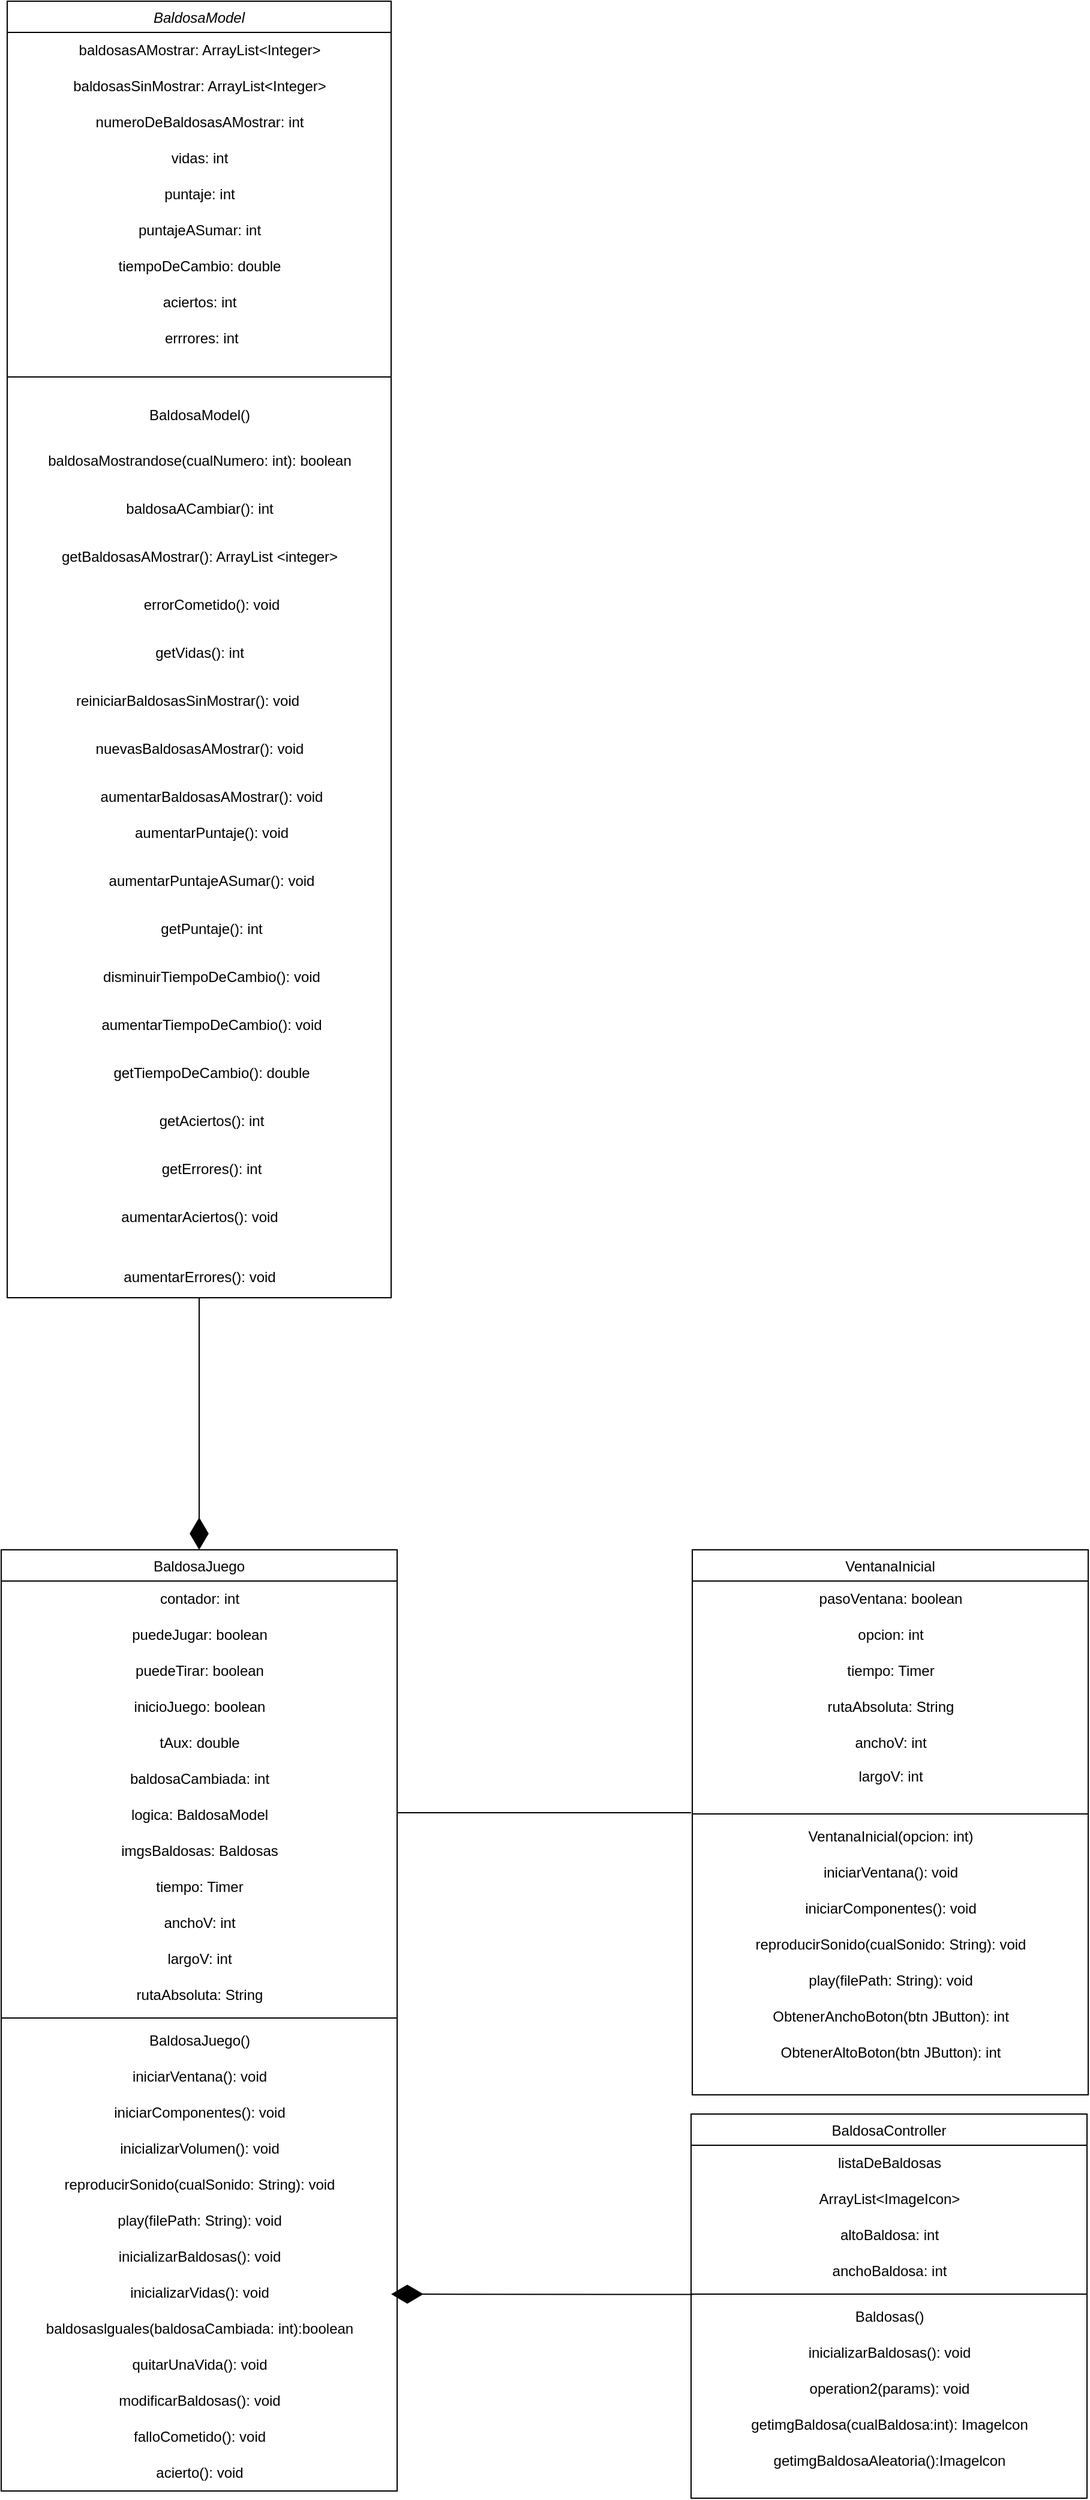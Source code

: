 <mxfile version="22.0.8" type="github">
  <diagram id="C5RBs43oDa-KdzZeNtuy" name="Page-1">
    <mxGraphModel dx="1829" dy="569" grid="1" gridSize="10" guides="1" tooltips="1" connect="1" arrows="1" fold="1" page="1" pageScale="1" pageWidth="827" pageHeight="1169" math="0" shadow="0">
      <root>
        <mxCell id="WIyWlLk6GJQsqaUBKTNV-0" />
        <mxCell id="WIyWlLk6GJQsqaUBKTNV-1" parent="WIyWlLk6GJQsqaUBKTNV-0" />
        <mxCell id="zkfFHV4jXpPFQw0GAbJ--0" value="BaldosaModel" style="swimlane;fontStyle=2;align=center;verticalAlign=top;childLayout=stackLayout;horizontal=1;startSize=26;horizontalStack=0;resizeParent=1;resizeLast=0;collapsible=1;marginBottom=0;rounded=0;shadow=0;strokeWidth=1;" parent="WIyWlLk6GJQsqaUBKTNV-1" vertex="1">
          <mxGeometry x="-10" width="320" height="1080" as="geometry">
            <mxRectangle x="-10" width="160" height="26" as="alternateBounds" />
          </mxGeometry>
        </mxCell>
        <mxCell id="EaGZeDTLzt-fPzSk5z8u-3" value="baldosasAMostrar: ArrayList&amp;lt;Integer&amp;gt;" style="text;html=1;align=center;verticalAlign=middle;resizable=0;points=[];autosize=1;strokeColor=none;fillColor=none;" vertex="1" parent="zkfFHV4jXpPFQw0GAbJ--0">
          <mxGeometry y="26" width="320" height="30" as="geometry" />
        </mxCell>
        <mxCell id="EaGZeDTLzt-fPzSk5z8u-2" value="baldosasSinMostrar: ArrayList&amp;lt;Integer&amp;gt;" style="text;html=1;align=center;verticalAlign=middle;resizable=0;points=[];autosize=1;strokeColor=none;fillColor=none;" vertex="1" parent="zkfFHV4jXpPFQw0GAbJ--0">
          <mxGeometry y="56" width="320" height="30" as="geometry" />
        </mxCell>
        <mxCell id="EaGZeDTLzt-fPzSk5z8u-1" value="numeroDeBaldosasAMostrar: int" style="text;html=1;align=center;verticalAlign=middle;resizable=0;points=[];autosize=1;strokeColor=none;fillColor=none;" vertex="1" parent="zkfFHV4jXpPFQw0GAbJ--0">
          <mxGeometry y="86" width="320" height="30" as="geometry" />
        </mxCell>
        <mxCell id="EaGZeDTLzt-fPzSk5z8u-4" value="vidas: int" style="text;html=1;align=center;verticalAlign=middle;resizable=0;points=[];autosize=1;strokeColor=none;fillColor=none;" vertex="1" parent="zkfFHV4jXpPFQw0GAbJ--0">
          <mxGeometry y="116" width="320" height="30" as="geometry" />
        </mxCell>
        <mxCell id="EaGZeDTLzt-fPzSk5z8u-5" value="puntaje: int" style="text;html=1;align=center;verticalAlign=middle;resizable=0;points=[];autosize=1;strokeColor=none;fillColor=none;" vertex="1" parent="zkfFHV4jXpPFQw0GAbJ--0">
          <mxGeometry y="146" width="320" height="30" as="geometry" />
        </mxCell>
        <mxCell id="EaGZeDTLzt-fPzSk5z8u-6" value="puntajeASumar: int" style="text;html=1;align=center;verticalAlign=middle;resizable=0;points=[];autosize=1;strokeColor=none;fillColor=none;" vertex="1" parent="zkfFHV4jXpPFQw0GAbJ--0">
          <mxGeometry y="176" width="320" height="30" as="geometry" />
        </mxCell>
        <mxCell id="EaGZeDTLzt-fPzSk5z8u-7" value="tiempoDeCambio: double" style="text;html=1;align=center;verticalAlign=middle;resizable=0;points=[];autosize=1;strokeColor=none;fillColor=none;" vertex="1" parent="zkfFHV4jXpPFQw0GAbJ--0">
          <mxGeometry y="206" width="320" height="30" as="geometry" />
        </mxCell>
        <mxCell id="EaGZeDTLzt-fPzSk5z8u-8" value="aciertos: int" style="text;html=1;align=center;verticalAlign=middle;resizable=0;points=[];autosize=1;strokeColor=none;fillColor=none;" vertex="1" parent="zkfFHV4jXpPFQw0GAbJ--0">
          <mxGeometry y="236" width="320" height="30" as="geometry" />
        </mxCell>
        <mxCell id="EaGZeDTLzt-fPzSk5z8u-10" value="&amp;nbsp;errrores: int" style="text;html=1;align=center;verticalAlign=middle;resizable=0;points=[];autosize=1;strokeColor=none;fillColor=none;" vertex="1" parent="zkfFHV4jXpPFQw0GAbJ--0">
          <mxGeometry y="266" width="320" height="30" as="geometry" />
        </mxCell>
        <mxCell id="zkfFHV4jXpPFQw0GAbJ--4" value="" style="line;html=1;strokeWidth=1;align=left;verticalAlign=middle;spacingTop=-1;spacingLeft=3;spacingRight=3;rotatable=0;labelPosition=right;points=[];portConstraint=eastwest;" parent="zkfFHV4jXpPFQw0GAbJ--0" vertex="1">
          <mxGeometry y="296" width="320" height="34" as="geometry" />
        </mxCell>
        <mxCell id="EaGZeDTLzt-fPzSk5z8u-13" value="BaldosaModel()" style="text;html=1;align=center;verticalAlign=middle;resizable=0;points=[];autosize=1;strokeColor=none;fillColor=none;" vertex="1" parent="zkfFHV4jXpPFQw0GAbJ--0">
          <mxGeometry y="330" width="320" height="30" as="geometry" />
        </mxCell>
        <mxCell id="zkfFHV4jXpPFQw0GAbJ--17" value="BaldosaJuego" style="swimlane;fontStyle=0;align=center;verticalAlign=top;childLayout=stackLayout;horizontal=1;startSize=26;horizontalStack=0;resizeParent=1;resizeLast=0;collapsible=1;marginBottom=0;rounded=0;shadow=0;strokeWidth=1;" parent="WIyWlLk6GJQsqaUBKTNV-1" vertex="1">
          <mxGeometry x="-15" y="1290" width="330" height="784" as="geometry">
            <mxRectangle x="550" y="140" width="160" height="26" as="alternateBounds" />
          </mxGeometry>
        </mxCell>
        <mxCell id="EaGZeDTLzt-fPzSk5z8u-46" value="contador: int" style="text;html=1;align=center;verticalAlign=middle;resizable=0;points=[];autosize=1;strokeColor=none;fillColor=none;" vertex="1" parent="zkfFHV4jXpPFQw0GAbJ--17">
          <mxGeometry y="26" width="330" height="30" as="geometry" />
        </mxCell>
        <mxCell id="EaGZeDTLzt-fPzSk5z8u-47" value="puedeJugar: boolean" style="text;html=1;align=center;verticalAlign=middle;resizable=0;points=[];autosize=1;strokeColor=none;fillColor=none;" vertex="1" parent="zkfFHV4jXpPFQw0GAbJ--17">
          <mxGeometry y="56" width="330" height="30" as="geometry" />
        </mxCell>
        <mxCell id="EaGZeDTLzt-fPzSk5z8u-48" value="puedeTirar: boolean" style="text;html=1;align=center;verticalAlign=middle;resizable=0;points=[];autosize=1;strokeColor=none;fillColor=none;" vertex="1" parent="zkfFHV4jXpPFQw0GAbJ--17">
          <mxGeometry y="86" width="330" height="30" as="geometry" />
        </mxCell>
        <mxCell id="EaGZeDTLzt-fPzSk5z8u-49" value="inicioJuego: boolean" style="text;html=1;align=center;verticalAlign=middle;resizable=0;points=[];autosize=1;strokeColor=none;fillColor=none;" vertex="1" parent="zkfFHV4jXpPFQw0GAbJ--17">
          <mxGeometry y="116" width="330" height="30" as="geometry" />
        </mxCell>
        <mxCell id="EaGZeDTLzt-fPzSk5z8u-53" value="tAux: double" style="text;html=1;align=center;verticalAlign=middle;resizable=0;points=[];autosize=1;strokeColor=none;fillColor=none;" vertex="1" parent="zkfFHV4jXpPFQw0GAbJ--17">
          <mxGeometry y="146" width="330" height="30" as="geometry" />
        </mxCell>
        <mxCell id="EaGZeDTLzt-fPzSk5z8u-52" value="baldosaCambiada: int" style="text;html=1;align=center;verticalAlign=middle;resizable=0;points=[];autosize=1;strokeColor=none;fillColor=none;" vertex="1" parent="zkfFHV4jXpPFQw0GAbJ--17">
          <mxGeometry y="176" width="330" height="30" as="geometry" />
        </mxCell>
        <mxCell id="EaGZeDTLzt-fPzSk5z8u-55" value="logica: BaldosaModel" style="text;html=1;align=center;verticalAlign=middle;resizable=0;points=[];autosize=1;strokeColor=none;fillColor=none;" vertex="1" parent="zkfFHV4jXpPFQw0GAbJ--17">
          <mxGeometry y="206" width="330" height="30" as="geometry" />
        </mxCell>
        <mxCell id="EaGZeDTLzt-fPzSk5z8u-56" value="imgsBaldosas: Baldosas" style="text;html=1;align=center;verticalAlign=middle;resizable=0;points=[];autosize=1;strokeColor=none;fillColor=none;" vertex="1" parent="zkfFHV4jXpPFQw0GAbJ--17">
          <mxGeometry y="236" width="330" height="30" as="geometry" />
        </mxCell>
        <mxCell id="EaGZeDTLzt-fPzSk5z8u-54" value="tiempo: Timer" style="text;html=1;align=center;verticalAlign=middle;resizable=0;points=[];autosize=1;strokeColor=none;fillColor=none;" vertex="1" parent="zkfFHV4jXpPFQw0GAbJ--17">
          <mxGeometry y="266" width="330" height="30" as="geometry" />
        </mxCell>
        <mxCell id="EaGZeDTLzt-fPzSk5z8u-51" value="anchoV: int" style="text;html=1;align=center;verticalAlign=middle;resizable=0;points=[];autosize=1;strokeColor=none;fillColor=none;" vertex="1" parent="zkfFHV4jXpPFQw0GAbJ--17">
          <mxGeometry y="296" width="330" height="30" as="geometry" />
        </mxCell>
        <mxCell id="EaGZeDTLzt-fPzSk5z8u-50" value="largoV: int" style="text;html=1;align=center;verticalAlign=middle;resizable=0;points=[];autosize=1;strokeColor=none;fillColor=none;" vertex="1" parent="zkfFHV4jXpPFQw0GAbJ--17">
          <mxGeometry y="326" width="330" height="30" as="geometry" />
        </mxCell>
        <mxCell id="EaGZeDTLzt-fPzSk5z8u-57" value="rutaAbsoluta: String" style="text;html=1;align=center;verticalAlign=middle;resizable=0;points=[];autosize=1;strokeColor=none;fillColor=none;" vertex="1" parent="zkfFHV4jXpPFQw0GAbJ--17">
          <mxGeometry y="356" width="330" height="30" as="geometry" />
        </mxCell>
        <mxCell id="zkfFHV4jXpPFQw0GAbJ--23" value="" style="line;html=1;strokeWidth=1;align=left;verticalAlign=middle;spacingTop=-1;spacingLeft=3;spacingRight=3;rotatable=0;labelPosition=right;points=[];portConstraint=eastwest;" parent="zkfFHV4jXpPFQw0GAbJ--17" vertex="1">
          <mxGeometry y="386" width="330" height="8" as="geometry" />
        </mxCell>
        <mxCell id="EaGZeDTLzt-fPzSk5z8u-61" value="BaldosaJuego()" style="text;html=1;align=center;verticalAlign=middle;resizable=0;points=[];autosize=1;strokeColor=none;fillColor=none;" vertex="1" parent="zkfFHV4jXpPFQw0GAbJ--17">
          <mxGeometry y="394" width="330" height="30" as="geometry" />
        </mxCell>
        <mxCell id="EaGZeDTLzt-fPzSk5z8u-63" value="iniciarVentana(): void" style="text;html=1;align=center;verticalAlign=middle;resizable=0;points=[];autosize=1;strokeColor=none;fillColor=none;" vertex="1" parent="zkfFHV4jXpPFQw0GAbJ--17">
          <mxGeometry y="424" width="330" height="30" as="geometry" />
        </mxCell>
        <mxCell id="EaGZeDTLzt-fPzSk5z8u-66" value="iniciarComponentes(): void" style="text;html=1;align=center;verticalAlign=middle;resizable=0;points=[];autosize=1;strokeColor=none;fillColor=none;" vertex="1" parent="zkfFHV4jXpPFQw0GAbJ--17">
          <mxGeometry y="454" width="330" height="30" as="geometry" />
        </mxCell>
        <mxCell id="EaGZeDTLzt-fPzSk5z8u-67" value="inicializarVolumen(): void" style="text;html=1;align=center;verticalAlign=middle;resizable=0;points=[];autosize=1;strokeColor=none;fillColor=none;" vertex="1" parent="zkfFHV4jXpPFQw0GAbJ--17">
          <mxGeometry y="484" width="330" height="30" as="geometry" />
        </mxCell>
        <mxCell id="EaGZeDTLzt-fPzSk5z8u-65" value="reproducirSonido(cualSonido: String): void" style="text;html=1;align=center;verticalAlign=middle;resizable=0;points=[];autosize=1;strokeColor=none;fillColor=none;" vertex="1" parent="zkfFHV4jXpPFQw0GAbJ--17">
          <mxGeometry y="514" width="330" height="30" as="geometry" />
        </mxCell>
        <mxCell id="EaGZeDTLzt-fPzSk5z8u-62" value="play(filePath: String): void" style="text;html=1;align=center;verticalAlign=middle;resizable=0;points=[];autosize=1;strokeColor=none;fillColor=none;" vertex="1" parent="zkfFHV4jXpPFQw0GAbJ--17">
          <mxGeometry y="544" width="330" height="30" as="geometry" />
        </mxCell>
        <mxCell id="EaGZeDTLzt-fPzSk5z8u-71" value="inicializarBaldosas(): void" style="text;html=1;align=center;verticalAlign=middle;resizable=0;points=[];autosize=1;strokeColor=none;fillColor=none;" vertex="1" parent="zkfFHV4jXpPFQw0GAbJ--17">
          <mxGeometry y="574" width="330" height="30" as="geometry" />
        </mxCell>
        <mxCell id="EaGZeDTLzt-fPzSk5z8u-72" value="inicializarVidas(): void" style="text;html=1;align=center;verticalAlign=middle;resizable=0;points=[];autosize=1;strokeColor=none;fillColor=none;" vertex="1" parent="zkfFHV4jXpPFQw0GAbJ--17">
          <mxGeometry y="604" width="330" height="30" as="geometry" />
        </mxCell>
        <mxCell id="EaGZeDTLzt-fPzSk5z8u-69" value="baldosaslguales(baldosaCambiada: int):boolean" style="text;html=1;align=center;verticalAlign=middle;resizable=0;points=[];autosize=1;strokeColor=none;fillColor=none;" vertex="1" parent="zkfFHV4jXpPFQw0GAbJ--17">
          <mxGeometry y="634" width="330" height="30" as="geometry" />
        </mxCell>
        <mxCell id="EaGZeDTLzt-fPzSk5z8u-68" value="quitarUnaVida(): void" style="text;html=1;align=center;verticalAlign=middle;resizable=0;points=[];autosize=1;strokeColor=none;fillColor=none;" vertex="1" parent="zkfFHV4jXpPFQw0GAbJ--17">
          <mxGeometry y="664" width="330" height="30" as="geometry" />
        </mxCell>
        <mxCell id="EaGZeDTLzt-fPzSk5z8u-70" value="modificarBaldosas(): void" style="text;html=1;align=center;verticalAlign=middle;resizable=0;points=[];autosize=1;strokeColor=none;fillColor=none;" vertex="1" parent="zkfFHV4jXpPFQw0GAbJ--17">
          <mxGeometry y="694" width="330" height="30" as="geometry" />
        </mxCell>
        <mxCell id="EaGZeDTLzt-fPzSk5z8u-73" value="falloCometido(): void" style="text;html=1;align=center;verticalAlign=middle;resizable=0;points=[];autosize=1;strokeColor=none;fillColor=none;" vertex="1" parent="zkfFHV4jXpPFQw0GAbJ--17">
          <mxGeometry y="724" width="330" height="30" as="geometry" />
        </mxCell>
        <mxCell id="EaGZeDTLzt-fPzSk5z8u-74" value="acierto(): void" style="text;html=1;align=center;verticalAlign=middle;resizable=0;points=[];autosize=1;strokeColor=none;fillColor=none;" vertex="1" parent="zkfFHV4jXpPFQw0GAbJ--17">
          <mxGeometry y="754" width="330" height="30" as="geometry" />
        </mxCell>
        <mxCell id="EaGZeDTLzt-fPzSk5z8u-16" value="baldosaMostrandose(cualNumero: int): boolean" style="text;html=1;align=center;verticalAlign=middle;resizable=0;points=[];autosize=1;strokeColor=none;fillColor=none;" vertex="1" parent="WIyWlLk6GJQsqaUBKTNV-1">
          <mxGeometry x="10" y="368" width="280" height="30" as="geometry" />
        </mxCell>
        <mxCell id="EaGZeDTLzt-fPzSk5z8u-18" value="baldosaACambiar(): int" style="text;html=1;align=center;verticalAlign=middle;resizable=0;points=[];autosize=1;strokeColor=none;fillColor=none;" vertex="1" parent="WIyWlLk6GJQsqaUBKTNV-1">
          <mxGeometry x="75" y="408" width="150" height="30" as="geometry" />
        </mxCell>
        <mxCell id="EaGZeDTLzt-fPzSk5z8u-19" value="getBaldosasAMostrar(): ArrayList &amp;lt;integer&amp;gt;" style="text;html=1;align=center;verticalAlign=middle;resizable=0;points=[];autosize=1;strokeColor=none;fillColor=none;" vertex="1" parent="WIyWlLk6GJQsqaUBKTNV-1">
          <mxGeometry x="25" y="448" width="250" height="30" as="geometry" />
        </mxCell>
        <mxCell id="EaGZeDTLzt-fPzSk5z8u-22" value="errorCometido(): void" style="text;html=1;align=center;verticalAlign=middle;resizable=0;points=[];autosize=1;strokeColor=none;fillColor=none;" vertex="1" parent="WIyWlLk6GJQsqaUBKTNV-1">
          <mxGeometry x="90" y="488" width="140" height="30" as="geometry" />
        </mxCell>
        <mxCell id="EaGZeDTLzt-fPzSk5z8u-23" value="getVidas(): int" style="text;html=1;align=center;verticalAlign=middle;resizable=0;points=[];autosize=1;strokeColor=none;fillColor=none;" vertex="1" parent="WIyWlLk6GJQsqaUBKTNV-1">
          <mxGeometry x="100" y="528" width="100" height="30" as="geometry" />
        </mxCell>
        <mxCell id="EaGZeDTLzt-fPzSk5z8u-24" value="reiniciarBaldosasSinMostrar(): void" style="text;html=1;align=center;verticalAlign=middle;resizable=0;points=[];autosize=1;strokeColor=none;fillColor=none;" vertex="1" parent="WIyWlLk6GJQsqaUBKTNV-1">
          <mxGeometry x="35" y="568" width="210" height="30" as="geometry" />
        </mxCell>
        <mxCell id="EaGZeDTLzt-fPzSk5z8u-29" value="nuevasBaldosasAMostrar(): void" style="text;html=1;align=center;verticalAlign=middle;resizable=0;points=[];autosize=1;strokeColor=none;fillColor=none;" vertex="1" parent="WIyWlLk6GJQsqaUBKTNV-1">
          <mxGeometry x="50" y="608" width="200" height="30" as="geometry" />
        </mxCell>
        <mxCell id="EaGZeDTLzt-fPzSk5z8u-31" value="aumentarBaldosasAMostrar(): void" style="text;html=1;align=center;verticalAlign=middle;resizable=0;points=[];autosize=1;strokeColor=none;fillColor=none;" vertex="1" parent="WIyWlLk6GJQsqaUBKTNV-1">
          <mxGeometry x="55" y="648" width="210" height="30" as="geometry" />
        </mxCell>
        <mxCell id="EaGZeDTLzt-fPzSk5z8u-32" value="aumentarPuntaje(): void" style="text;html=1;align=center;verticalAlign=middle;resizable=0;points=[];autosize=1;strokeColor=none;fillColor=none;" vertex="1" parent="WIyWlLk6GJQsqaUBKTNV-1">
          <mxGeometry x="85" y="678" width="150" height="30" as="geometry" />
        </mxCell>
        <mxCell id="EaGZeDTLzt-fPzSk5z8u-33" value="aumentarPuntajeASumar(): void" style="text;html=1;align=center;verticalAlign=middle;resizable=0;points=[];autosize=1;strokeColor=none;fillColor=none;" vertex="1" parent="WIyWlLk6GJQsqaUBKTNV-1">
          <mxGeometry x="65" y="718" width="190" height="30" as="geometry" />
        </mxCell>
        <mxCell id="EaGZeDTLzt-fPzSk5z8u-34" value="getPuntaje(): int" style="text;html=1;align=center;verticalAlign=middle;resizable=0;points=[];autosize=1;strokeColor=none;fillColor=none;" vertex="1" parent="WIyWlLk6GJQsqaUBKTNV-1">
          <mxGeometry x="105" y="758" width="110" height="30" as="geometry" />
        </mxCell>
        <mxCell id="EaGZeDTLzt-fPzSk5z8u-35" value="disminuirTiempoDeCambio(): void" style="text;html=1;align=center;verticalAlign=middle;resizable=0;points=[];autosize=1;strokeColor=none;fillColor=none;" vertex="1" parent="WIyWlLk6GJQsqaUBKTNV-1">
          <mxGeometry x="60" y="798" width="200" height="30" as="geometry" />
        </mxCell>
        <mxCell id="EaGZeDTLzt-fPzSk5z8u-36" value="aumentarTiempoDeCambio(): void" style="text;html=1;align=center;verticalAlign=middle;resizable=0;points=[];autosize=1;strokeColor=none;fillColor=none;" vertex="1" parent="WIyWlLk6GJQsqaUBKTNV-1">
          <mxGeometry x="55" y="838" width="210" height="30" as="geometry" />
        </mxCell>
        <mxCell id="EaGZeDTLzt-fPzSk5z8u-37" value="getTiempoDeCambio(): double" style="text;html=1;align=center;verticalAlign=middle;resizable=0;points=[];autosize=1;strokeColor=none;fillColor=none;" vertex="1" parent="WIyWlLk6GJQsqaUBKTNV-1">
          <mxGeometry x="65" y="878" width="190" height="30" as="geometry" />
        </mxCell>
        <mxCell id="EaGZeDTLzt-fPzSk5z8u-39" value="getAciertos(): int" style="text;html=1;align=center;verticalAlign=middle;resizable=0;points=[];autosize=1;strokeColor=none;fillColor=none;" vertex="1" parent="WIyWlLk6GJQsqaUBKTNV-1">
          <mxGeometry x="105" y="918" width="110" height="30" as="geometry" />
        </mxCell>
        <mxCell id="EaGZeDTLzt-fPzSk5z8u-41" value="getErrores(): int" style="text;html=1;align=center;verticalAlign=middle;resizable=0;points=[];autosize=1;strokeColor=none;fillColor=none;" vertex="1" parent="WIyWlLk6GJQsqaUBKTNV-1">
          <mxGeometry x="105" y="958" width="110" height="30" as="geometry" />
        </mxCell>
        <mxCell id="EaGZeDTLzt-fPzSk5z8u-42" value="aumentarAciertos(): void" style="text;html=1;align=center;verticalAlign=middle;resizable=0;points=[];autosize=1;strokeColor=none;fillColor=none;" vertex="1" parent="WIyWlLk6GJQsqaUBKTNV-1">
          <mxGeometry x="75" y="998" width="150" height="30" as="geometry" />
        </mxCell>
        <mxCell id="EaGZeDTLzt-fPzSk5z8u-44" value="aumentarErrores(): void" style="text;html=1;align=center;verticalAlign=middle;resizable=0;points=[];autosize=1;strokeColor=none;fillColor=none;" vertex="1" parent="WIyWlLk6GJQsqaUBKTNV-1">
          <mxGeometry x="75" y="1048" width="150" height="30" as="geometry" />
        </mxCell>
        <mxCell id="EaGZeDTLzt-fPzSk5z8u-60" value="" style="endArrow=diamondThin;endFill=1;endSize=24;html=1;rounded=0;exitX=0.5;exitY=1;exitDx=0;exitDy=0;entryX=0.5;entryY=0;entryDx=0;entryDy=0;" edge="1" parent="WIyWlLk6GJQsqaUBKTNV-1" source="zkfFHV4jXpPFQw0GAbJ--0" target="zkfFHV4jXpPFQw0GAbJ--17">
          <mxGeometry width="160" relative="1" as="geometry">
            <mxPoint x="310" y="1290" as="sourcePoint" />
            <mxPoint x="470" y="1290" as="targetPoint" />
          </mxGeometry>
        </mxCell>
        <mxCell id="EaGZeDTLzt-fPzSk5z8u-80" value="BaldosaController" style="swimlane;fontStyle=0;align=center;verticalAlign=top;childLayout=stackLayout;horizontal=1;startSize=26;horizontalStack=0;resizeParent=1;resizeLast=0;collapsible=1;marginBottom=0;rounded=0;shadow=0;strokeWidth=1;" vertex="1" parent="WIyWlLk6GJQsqaUBKTNV-1">
          <mxGeometry x="560" y="1760" width="330" height="320" as="geometry">
            <mxRectangle x="550" y="140" width="160" height="26" as="alternateBounds" />
          </mxGeometry>
        </mxCell>
        <mxCell id="EaGZeDTLzt-fPzSk5z8u-81" value="listaDeBaldosas" style="text;html=1;align=center;verticalAlign=middle;resizable=0;points=[];autosize=1;strokeColor=none;fillColor=none;" vertex="1" parent="EaGZeDTLzt-fPzSk5z8u-80">
          <mxGeometry y="26" width="330" height="30" as="geometry" />
        </mxCell>
        <mxCell id="EaGZeDTLzt-fPzSk5z8u-82" value="ArrayList&amp;lt;ImageIcon&amp;gt;" style="text;html=1;align=center;verticalAlign=middle;resizable=0;points=[];autosize=1;strokeColor=none;fillColor=none;" vertex="1" parent="EaGZeDTLzt-fPzSk5z8u-80">
          <mxGeometry y="56" width="330" height="30" as="geometry" />
        </mxCell>
        <mxCell id="EaGZeDTLzt-fPzSk5z8u-83" value="altoBaldosa: int" style="text;html=1;align=center;verticalAlign=middle;resizable=0;points=[];autosize=1;strokeColor=none;fillColor=none;" vertex="1" parent="EaGZeDTLzt-fPzSk5z8u-80">
          <mxGeometry y="86" width="330" height="30" as="geometry" />
        </mxCell>
        <mxCell id="EaGZeDTLzt-fPzSk5z8u-84" value="anchoBaldosa: int" style="text;html=1;align=center;verticalAlign=middle;resizable=0;points=[];autosize=1;strokeColor=none;fillColor=none;" vertex="1" parent="EaGZeDTLzt-fPzSk5z8u-80">
          <mxGeometry y="116" width="330" height="30" as="geometry" />
        </mxCell>
        <mxCell id="EaGZeDTLzt-fPzSk5z8u-93" value="" style="line;html=1;strokeWidth=1;align=left;verticalAlign=middle;spacingTop=-1;spacingLeft=3;spacingRight=3;rotatable=0;labelPosition=right;points=[];portConstraint=eastwest;" vertex="1" parent="EaGZeDTLzt-fPzSk5z8u-80">
          <mxGeometry y="146" width="330" height="8" as="geometry" />
        </mxCell>
        <mxCell id="EaGZeDTLzt-fPzSk5z8u-94" value="Baldosas()" style="text;html=1;align=center;verticalAlign=middle;resizable=0;points=[];autosize=1;strokeColor=none;fillColor=none;" vertex="1" parent="EaGZeDTLzt-fPzSk5z8u-80">
          <mxGeometry y="154" width="330" height="30" as="geometry" />
        </mxCell>
        <mxCell id="EaGZeDTLzt-fPzSk5z8u-95" value="inicializarBaldosas(): void" style="text;html=1;align=center;verticalAlign=middle;resizable=0;points=[];autosize=1;strokeColor=none;fillColor=none;" vertex="1" parent="EaGZeDTLzt-fPzSk5z8u-80">
          <mxGeometry y="184" width="330" height="30" as="geometry" />
        </mxCell>
        <mxCell id="EaGZeDTLzt-fPzSk5z8u-96" value="operation2(params): void" style="text;html=1;align=center;verticalAlign=middle;resizable=0;points=[];autosize=1;strokeColor=none;fillColor=none;" vertex="1" parent="EaGZeDTLzt-fPzSk5z8u-80">
          <mxGeometry y="214" width="330" height="30" as="geometry" />
        </mxCell>
        <mxCell id="EaGZeDTLzt-fPzSk5z8u-97" value="&lt;div&gt;getimgBaldosa(cualBaldosa:&lt;span style=&quot;background-color: initial;&quot;&gt;int): Imagelcon&lt;/span&gt;&lt;/div&gt;" style="text;html=1;align=center;verticalAlign=middle;resizable=0;points=[];autosize=1;strokeColor=none;fillColor=none;" vertex="1" parent="EaGZeDTLzt-fPzSk5z8u-80">
          <mxGeometry y="244" width="330" height="30" as="geometry" />
        </mxCell>
        <mxCell id="EaGZeDTLzt-fPzSk5z8u-98" value="&lt;div&gt;getimgBaldosaAleatoria():&lt;span style=&quot;background-color: initial;&quot;&gt;Imagelcon&lt;/span&gt;&lt;/div&gt;" style="text;html=1;align=center;verticalAlign=middle;resizable=0;points=[];autosize=1;strokeColor=none;fillColor=none;" vertex="1" parent="EaGZeDTLzt-fPzSk5z8u-80">
          <mxGeometry y="274" width="330" height="30" as="geometry" />
        </mxCell>
        <mxCell id="EaGZeDTLzt-fPzSk5z8u-107" value="" style="endArrow=diamondThin;endFill=1;endSize=24;html=1;rounded=0;exitX=0.004;exitY=-0.123;exitDx=0;exitDy=0;exitPerimeter=0;" edge="1" parent="WIyWlLk6GJQsqaUBKTNV-1" source="EaGZeDTLzt-fPzSk5z8u-94">
          <mxGeometry width="160" relative="1" as="geometry">
            <mxPoint x="310" y="1470" as="sourcePoint" />
            <mxPoint x="310" y="1910" as="targetPoint" />
          </mxGeometry>
        </mxCell>
        <mxCell id="EaGZeDTLzt-fPzSk5z8u-108" value="VentanaInicial" style="swimlane;fontStyle=0;align=center;verticalAlign=top;childLayout=stackLayout;horizontal=1;startSize=26;horizontalStack=0;resizeParent=1;resizeLast=0;collapsible=1;marginBottom=0;rounded=0;shadow=0;strokeWidth=1;" vertex="1" parent="WIyWlLk6GJQsqaUBKTNV-1">
          <mxGeometry x="561" y="1290" width="330" height="454" as="geometry">
            <mxRectangle x="550" y="140" width="160" height="26" as="alternateBounds" />
          </mxGeometry>
        </mxCell>
        <mxCell id="EaGZeDTLzt-fPzSk5z8u-109" value="pasoVentana: boolean" style="text;html=1;align=center;verticalAlign=middle;resizable=0;points=[];autosize=1;strokeColor=none;fillColor=none;" vertex="1" parent="EaGZeDTLzt-fPzSk5z8u-108">
          <mxGeometry y="26" width="330" height="30" as="geometry" />
        </mxCell>
        <mxCell id="EaGZeDTLzt-fPzSk5z8u-110" value="opcion: int" style="text;html=1;align=center;verticalAlign=middle;resizable=0;points=[];autosize=1;strokeColor=none;fillColor=none;" vertex="1" parent="EaGZeDTLzt-fPzSk5z8u-108">
          <mxGeometry y="56" width="330" height="30" as="geometry" />
        </mxCell>
        <mxCell id="EaGZeDTLzt-fPzSk5z8u-119" value="tiempo: Timer" style="text;html=1;align=center;verticalAlign=middle;resizable=0;points=[];autosize=1;strokeColor=none;fillColor=none;" vertex="1" parent="EaGZeDTLzt-fPzSk5z8u-108">
          <mxGeometry y="86" width="330" height="30" as="geometry" />
        </mxCell>
        <mxCell id="EaGZeDTLzt-fPzSk5z8u-112" value="rutaAbsoluta: String" style="text;html=1;align=center;verticalAlign=middle;resizable=0;points=[];autosize=1;strokeColor=none;fillColor=none;" vertex="1" parent="EaGZeDTLzt-fPzSk5z8u-108">
          <mxGeometry y="116" width="330" height="30" as="geometry" />
        </mxCell>
        <mxCell id="EaGZeDTLzt-fPzSk5z8u-121" value="anchoV: int" style="text;html=1;align=center;verticalAlign=middle;resizable=0;points=[];autosize=1;strokeColor=none;fillColor=none;" vertex="1" parent="EaGZeDTLzt-fPzSk5z8u-108">
          <mxGeometry y="146" width="330" height="30" as="geometry" />
        </mxCell>
        <mxCell id="EaGZeDTLzt-fPzSk5z8u-120" value="&lt;div&gt;largoV: int&lt;/div&gt;&lt;div&gt;&lt;br&gt;&lt;/div&gt;" style="text;html=1;align=center;verticalAlign=middle;resizable=0;points=[];autosize=1;strokeColor=none;fillColor=none;" vertex="1" parent="EaGZeDTLzt-fPzSk5z8u-108">
          <mxGeometry y="176" width="330" height="40" as="geometry" />
        </mxCell>
        <mxCell id="EaGZeDTLzt-fPzSk5z8u-113" value="" style="line;html=1;strokeWidth=1;align=left;verticalAlign=middle;spacingTop=-1;spacingLeft=3;spacingRight=3;rotatable=0;labelPosition=right;points=[];portConstraint=eastwest;" vertex="1" parent="EaGZeDTLzt-fPzSk5z8u-108">
          <mxGeometry y="216" width="330" height="8" as="geometry" />
        </mxCell>
        <mxCell id="EaGZeDTLzt-fPzSk5z8u-114" value="VentanaInicial(opcion: int)" style="text;html=1;align=center;verticalAlign=middle;resizable=0;points=[];autosize=1;strokeColor=none;fillColor=none;" vertex="1" parent="EaGZeDTLzt-fPzSk5z8u-108">
          <mxGeometry y="224" width="330" height="30" as="geometry" />
        </mxCell>
        <mxCell id="EaGZeDTLzt-fPzSk5z8u-115" value="iniciarVentana(): void" style="text;html=1;align=center;verticalAlign=middle;resizable=0;points=[];autosize=1;strokeColor=none;fillColor=none;" vertex="1" parent="EaGZeDTLzt-fPzSk5z8u-108">
          <mxGeometry y="254" width="330" height="30" as="geometry" />
        </mxCell>
        <mxCell id="EaGZeDTLzt-fPzSk5z8u-116" value="iniciarComponentes(): void" style="text;html=1;align=center;verticalAlign=middle;resizable=0;points=[];autosize=1;strokeColor=none;fillColor=none;" vertex="1" parent="EaGZeDTLzt-fPzSk5z8u-108">
          <mxGeometry y="284" width="330" height="30" as="geometry" />
        </mxCell>
        <mxCell id="EaGZeDTLzt-fPzSk5z8u-117" value="reproducirSonido(cualSonido: String): void" style="text;html=1;align=center;verticalAlign=middle;resizable=0;points=[];autosize=1;strokeColor=none;fillColor=none;" vertex="1" parent="EaGZeDTLzt-fPzSk5z8u-108">
          <mxGeometry y="314" width="330" height="30" as="geometry" />
        </mxCell>
        <mxCell id="EaGZeDTLzt-fPzSk5z8u-118" value="play(filePath: String): void" style="text;html=1;align=center;verticalAlign=middle;resizable=0;points=[];autosize=1;strokeColor=none;fillColor=none;" vertex="1" parent="EaGZeDTLzt-fPzSk5z8u-108">
          <mxGeometry y="344" width="330" height="30" as="geometry" />
        </mxCell>
        <mxCell id="EaGZeDTLzt-fPzSk5z8u-123" value="ObtenerAnchoBoton(btn JButton): int" style="text;html=1;align=center;verticalAlign=middle;resizable=0;points=[];autosize=1;strokeColor=none;fillColor=none;" vertex="1" parent="EaGZeDTLzt-fPzSk5z8u-108">
          <mxGeometry y="374" width="330" height="30" as="geometry" />
        </mxCell>
        <mxCell id="EaGZeDTLzt-fPzSk5z8u-122" value="ObtenerAltoBoton(btn JButton): int" style="text;html=1;align=center;verticalAlign=middle;resizable=0;points=[];autosize=1;strokeColor=none;fillColor=none;" vertex="1" parent="EaGZeDTLzt-fPzSk5z8u-108">
          <mxGeometry y="404" width="330" height="30" as="geometry" />
        </mxCell>
        <mxCell id="EaGZeDTLzt-fPzSk5z8u-124" value="" style="line;strokeWidth=1;fillColor=none;align=left;verticalAlign=middle;spacingTop=-1;spacingLeft=3;spacingRight=3;rotatable=0;labelPosition=right;points=[];portConstraint=eastwest;strokeColor=inherit;" vertex="1" parent="WIyWlLk6GJQsqaUBKTNV-1">
          <mxGeometry x="315" y="1500" width="245" height="18" as="geometry" />
        </mxCell>
      </root>
    </mxGraphModel>
  </diagram>
</mxfile>

